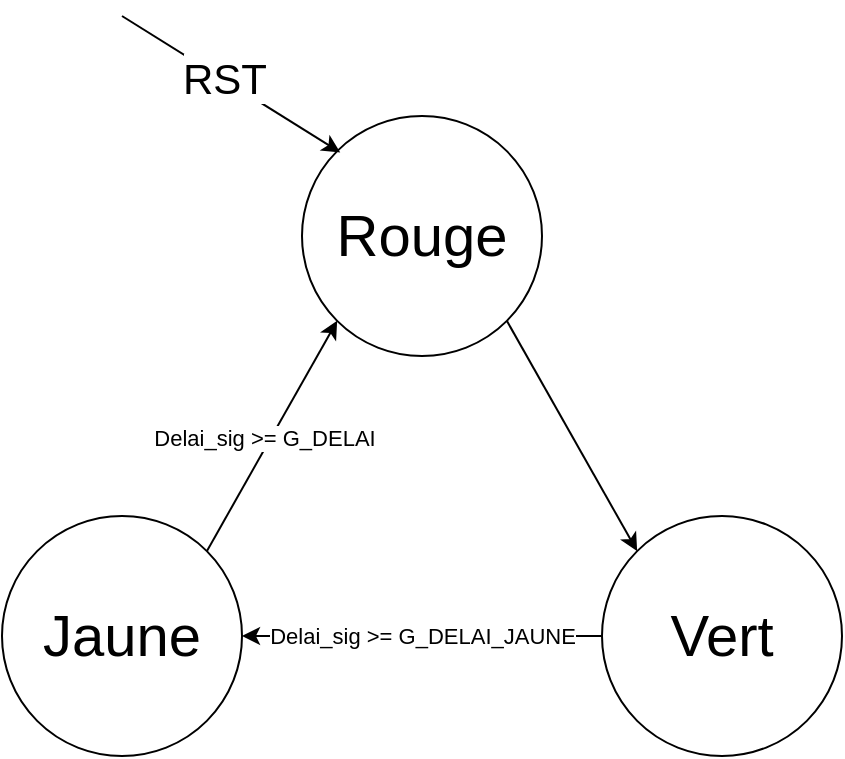 <mxfile version="23.0.2" type="github">
  <diagram name="Page-1" id="ANv8_qnFMgbxWOOTVNy1">
    <mxGraphModel dx="993" dy="558" grid="1" gridSize="10" guides="1" tooltips="1" connect="1" arrows="1" fold="1" page="1" pageScale="1" pageWidth="850" pageHeight="1100" math="0" shadow="0">
      <root>
        <mxCell id="0" />
        <mxCell id="1" parent="0" />
        <mxCell id="4jZFA0rqiz-s_2tiAC6e-17" style="rounded=0;orthogonalLoop=1;jettySize=auto;html=1;exitX=1;exitY=1;exitDx=0;exitDy=0;entryX=0;entryY=0;entryDx=0;entryDy=0;" edge="1" parent="1" source="4jZFA0rqiz-s_2tiAC6e-6" target="4jZFA0rqiz-s_2tiAC6e-8">
          <mxGeometry relative="1" as="geometry" />
        </mxCell>
        <mxCell id="4jZFA0rqiz-s_2tiAC6e-6" value="&lt;font style=&quot;font-size: 29px;&quot;&gt;Rouge&lt;/font&gt;" style="ellipse;whiteSpace=wrap;html=1;aspect=fixed;" vertex="1" parent="1">
          <mxGeometry x="410" y="230" width="120" height="120" as="geometry" />
        </mxCell>
        <mxCell id="4jZFA0rqiz-s_2tiAC6e-19" style="rounded=0;orthogonalLoop=1;jettySize=auto;html=1;exitX=1;exitY=0;exitDx=0;exitDy=0;entryX=0;entryY=1;entryDx=0;entryDy=0;" edge="1" parent="1" source="4jZFA0rqiz-s_2tiAC6e-7" target="4jZFA0rqiz-s_2tiAC6e-6">
          <mxGeometry relative="1" as="geometry" />
        </mxCell>
        <mxCell id="4jZFA0rqiz-s_2tiAC6e-21" value="Delai_sig &amp;gt;= G_DELAI" style="edgeLabel;html=1;align=center;verticalAlign=middle;resizable=0;points=[];" vertex="1" connectable="0" parent="4jZFA0rqiz-s_2tiAC6e-19">
          <mxGeometry x="-0.572" y="-1" relative="1" as="geometry">
            <mxPoint x="13" y="-33" as="offset" />
          </mxGeometry>
        </mxCell>
        <mxCell id="4jZFA0rqiz-s_2tiAC6e-7" value="&lt;font style=&quot;font-size: 29px;&quot;&gt;Jaune&lt;br&gt;&lt;/font&gt;" style="ellipse;whiteSpace=wrap;html=1;aspect=fixed;" vertex="1" parent="1">
          <mxGeometry x="260" y="430" width="120" height="120" as="geometry" />
        </mxCell>
        <mxCell id="4jZFA0rqiz-s_2tiAC6e-18" style="edgeStyle=orthogonalEdgeStyle;rounded=0;orthogonalLoop=1;jettySize=auto;html=1;exitX=0;exitY=0.5;exitDx=0;exitDy=0;" edge="1" parent="1" source="4jZFA0rqiz-s_2tiAC6e-8" target="4jZFA0rqiz-s_2tiAC6e-7">
          <mxGeometry relative="1" as="geometry" />
        </mxCell>
        <mxCell id="4jZFA0rqiz-s_2tiAC6e-20" value="Delai_sig &amp;gt;= G_DELAI_JAUNE" style="edgeLabel;html=1;align=center;verticalAlign=middle;resizable=0;points=[];" vertex="1" connectable="0" parent="4jZFA0rqiz-s_2tiAC6e-18">
          <mxGeometry x="-0.161" y="-4" relative="1" as="geometry">
            <mxPoint x="-15" y="4" as="offset" />
          </mxGeometry>
        </mxCell>
        <mxCell id="4jZFA0rqiz-s_2tiAC6e-8" value="&lt;span style=&quot;font-size: 29px;&quot;&gt;Vert&lt;/span&gt;" style="ellipse;whiteSpace=wrap;html=1;aspect=fixed;" vertex="1" parent="1">
          <mxGeometry x="560" y="430" width="120" height="120" as="geometry" />
        </mxCell>
        <mxCell id="4jZFA0rqiz-s_2tiAC6e-13" value="" style="endArrow=classic;html=1;rounded=0;" edge="1" parent="1">
          <mxGeometry width="50" height="50" relative="1" as="geometry">
            <mxPoint x="320" y="180" as="sourcePoint" />
            <mxPoint x="429.12" y="248.2" as="targetPoint" />
          </mxGeometry>
        </mxCell>
        <mxCell id="4jZFA0rqiz-s_2tiAC6e-14" value="&lt;font style=&quot;font-size: 21px;&quot;&gt;RST&lt;/font&gt;" style="edgeLabel;html=1;align=center;verticalAlign=middle;resizable=0;points=[];" vertex="1" connectable="0" parent="4jZFA0rqiz-s_2tiAC6e-13">
          <mxGeometry x="0.374" y="-4" relative="1" as="geometry">
            <mxPoint x="-22" y="-20" as="offset" />
          </mxGeometry>
        </mxCell>
      </root>
    </mxGraphModel>
  </diagram>
</mxfile>
